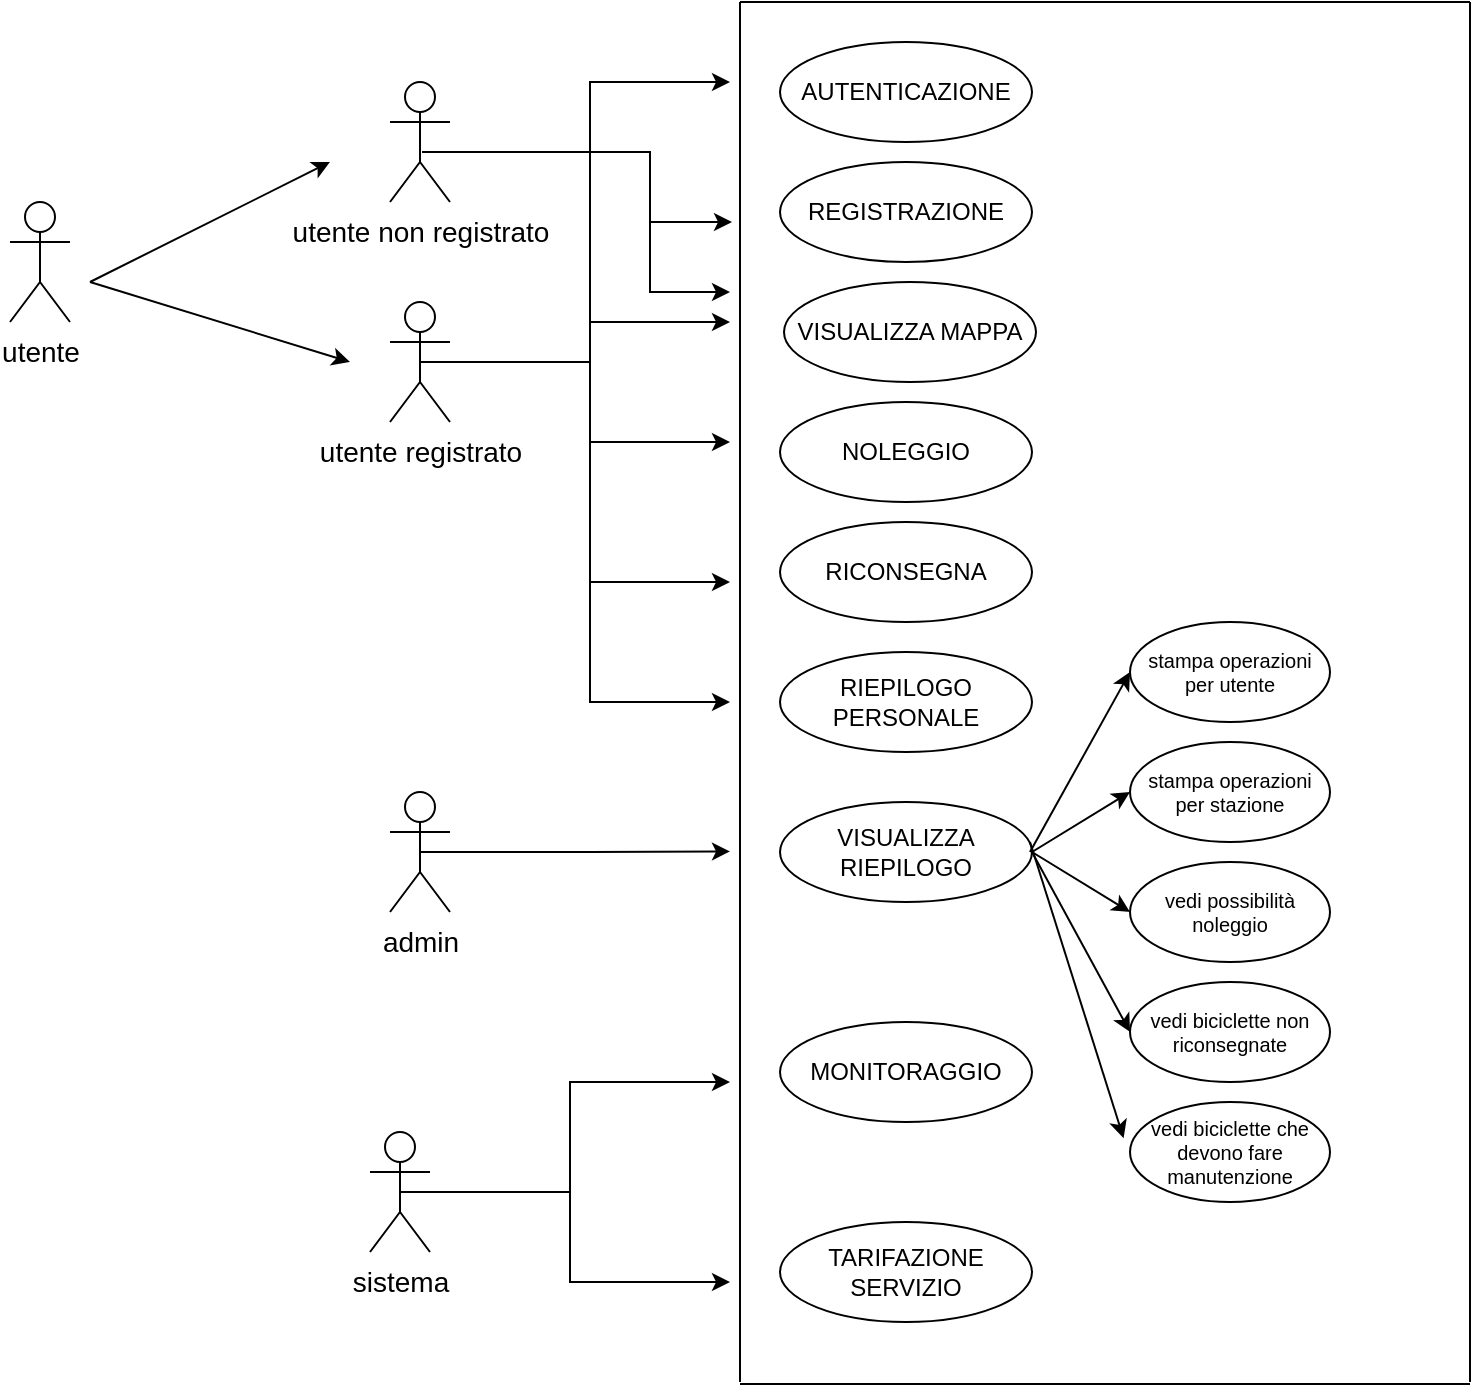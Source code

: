 <mxfile version="24.3.0" type="device">
  <diagram name="Pagina-1" id="fZA9toT7rVKZVuJQwFUo">
    <mxGraphModel dx="955" dy="513" grid="1" gridSize="10" guides="1" tooltips="1" connect="1" arrows="1" fold="1" page="1" pageScale="1" pageWidth="827" pageHeight="1169" math="0" shadow="0">
      <root>
        <mxCell id="0" />
        <mxCell id="1" parent="0" />
        <mxCell id="IZvqJ5S1rM5zuDVxVFnE-1" value="utente registrato" style="shape=umlActor;verticalLabelPosition=bottom;verticalAlign=top;html=1;outlineConnect=0;fontSize=14;" parent="1" vertex="1">
          <mxGeometry x="260" y="190" width="30" height="60" as="geometry" />
        </mxCell>
        <mxCell id="IZvqJ5S1rM5zuDVxVFnE-3" value="&lt;span style=&quot;font-size: 14px;&quot;&gt;utente non registrato&lt;/span&gt;" style="shape=umlActor;verticalLabelPosition=bottom;verticalAlign=top;html=1;outlineConnect=0;" parent="1" vertex="1">
          <mxGeometry x="260" y="80" width="30" height="60" as="geometry" />
        </mxCell>
        <mxCell id="IZvqJ5S1rM5zuDVxVFnE-9" value="AUTENTICAZIONE" style="ellipse;whiteSpace=wrap;html=1;" parent="1" vertex="1">
          <mxGeometry x="455" y="60" width="126" height="50" as="geometry" />
        </mxCell>
        <mxCell id="IZvqJ5S1rM5zuDVxVFnE-10" value="REGISTRAZIONE" style="ellipse;whiteSpace=wrap;html=1;" parent="1" vertex="1">
          <mxGeometry x="455" y="120" width="126" height="50" as="geometry" />
        </mxCell>
        <mxCell id="IZvqJ5S1rM5zuDVxVFnE-11" value="RIEPILOGO PERSONALE" style="ellipse;whiteSpace=wrap;html=1;" parent="1" vertex="1">
          <mxGeometry x="455" y="365" width="126" height="50" as="geometry" />
        </mxCell>
        <mxCell id="IZvqJ5S1rM5zuDVxVFnE-12" value="NOLEGGIO" style="ellipse;whiteSpace=wrap;html=1;" parent="1" vertex="1">
          <mxGeometry x="455" y="240" width="126" height="50" as="geometry" />
        </mxCell>
        <mxCell id="IZvqJ5S1rM5zuDVxVFnE-13" value="RICONSEGNA" style="ellipse;whiteSpace=wrap;html=1;" parent="1" vertex="1">
          <mxGeometry x="455" y="300" width="126" height="50" as="geometry" />
        </mxCell>
        <mxCell id="IZvqJ5S1rM5zuDVxVFnE-16" value="VISUALIZZA MAPPA" style="ellipse;whiteSpace=wrap;html=1;" parent="1" vertex="1">
          <mxGeometry x="457" y="180" width="126" height="50" as="geometry" />
        </mxCell>
        <mxCell id="IZvqJ5S1rM5zuDVxVFnE-17" value="" style="endArrow=none;html=1;rounded=0;" parent="1" edge="1">
          <mxGeometry width="50" height="50" relative="1" as="geometry">
            <mxPoint x="435" y="730" as="sourcePoint" />
            <mxPoint x="435" y="40" as="targetPoint" />
          </mxGeometry>
        </mxCell>
        <mxCell id="IZvqJ5S1rM5zuDVxVFnE-18" value="" style="endArrow=none;html=1;rounded=0;" parent="1" edge="1">
          <mxGeometry width="50" height="50" relative="1" as="geometry">
            <mxPoint x="800" y="730" as="sourcePoint" />
            <mxPoint x="800" y="40" as="targetPoint" />
            <Array as="points">
              <mxPoint x="800" y="280" />
            </Array>
          </mxGeometry>
        </mxCell>
        <mxCell id="IZvqJ5S1rM5zuDVxVFnE-19" value="" style="endArrow=none;html=1;rounded=0;" parent="1" edge="1">
          <mxGeometry width="50" height="50" relative="1" as="geometry">
            <mxPoint x="800" y="731" as="sourcePoint" />
            <mxPoint x="435" y="731" as="targetPoint" />
            <Array as="points">
              <mxPoint x="625" y="731" />
            </Array>
          </mxGeometry>
        </mxCell>
        <mxCell id="IZvqJ5S1rM5zuDVxVFnE-20" value="" style="endArrow=none;html=1;rounded=0;" parent="1" edge="1">
          <mxGeometry width="50" height="50" relative="1" as="geometry">
            <mxPoint x="800" y="40" as="sourcePoint" />
            <mxPoint x="435" y="40" as="targetPoint" />
          </mxGeometry>
        </mxCell>
        <mxCell id="IZvqJ5S1rM5zuDVxVFnE-31" value="" style="endArrow=classic;html=1;rounded=0;exitX=0.5;exitY=0.5;exitDx=0;exitDy=0;exitPerimeter=0;" parent="1" edge="1" source="IZvqJ5S1rM5zuDVxVFnE-1">
          <mxGeometry width="50" height="50" relative="1" as="geometry">
            <mxPoint x="275" y="170" as="sourcePoint" />
            <mxPoint x="430" y="200" as="targetPoint" />
            <Array as="points">
              <mxPoint x="360" y="220" />
              <mxPoint x="360" y="200" />
            </Array>
          </mxGeometry>
        </mxCell>
        <mxCell id="IZvqJ5S1rM5zuDVxVFnE-32" value="" style="endArrow=classic;html=1;rounded=0;" parent="1" source="IZvqJ5S1rM5zuDVxVFnE-1" edge="1">
          <mxGeometry width="50" height="50" relative="1" as="geometry">
            <mxPoint x="260" y="70" as="sourcePoint" />
            <mxPoint x="430" y="80" as="targetPoint" />
            <Array as="points">
              <mxPoint x="360" y="220" />
              <mxPoint x="360" y="80" />
              <mxPoint x="390" y="80" />
            </Array>
          </mxGeometry>
        </mxCell>
        <mxCell id="IZvqJ5S1rM5zuDVxVFnE-33" value="" style="endArrow=classic;html=1;rounded=0;" parent="1" source="IZvqJ5S1rM5zuDVxVFnE-1" edge="1">
          <mxGeometry width="50" height="50" relative="1" as="geometry">
            <mxPoint x="290" y="350" as="sourcePoint" />
            <mxPoint x="430" y="260" as="targetPoint" />
            <Array as="points">
              <mxPoint x="360" y="220" />
              <mxPoint x="360" y="260" />
              <mxPoint x="390" y="260" />
            </Array>
          </mxGeometry>
        </mxCell>
        <mxCell id="IZvqJ5S1rM5zuDVxVFnE-34" value="" style="endArrow=classic;html=1;rounded=0;exitX=0.5;exitY=0.5;exitDx=0;exitDy=0;exitPerimeter=0;" parent="1" source="IZvqJ5S1rM5zuDVxVFnE-1" edge="1">
          <mxGeometry width="50" height="50" relative="1" as="geometry">
            <mxPoint x="300" y="180" as="sourcePoint" />
            <mxPoint x="430" y="330" as="targetPoint" />
            <Array as="points">
              <mxPoint x="360" y="220" />
              <mxPoint x="360" y="270" />
              <mxPoint x="360" y="330" />
            </Array>
          </mxGeometry>
        </mxCell>
        <mxCell id="IZvqJ5S1rM5zuDVxVFnE-36" value="&lt;span style=&quot;font-size: 14px;&quot;&gt;sistema&lt;/span&gt;" style="shape=umlActor;verticalLabelPosition=bottom;verticalAlign=top;html=1;outlineConnect=0;" parent="1" vertex="1">
          <mxGeometry x="250" y="605" width="30" height="60" as="geometry" />
        </mxCell>
        <mxCell id="IZvqJ5S1rM5zuDVxVFnE-38" value="" style="endArrow=classic;html=1;rounded=0;exitX=0.5;exitY=0.5;exitDx=0;exitDy=0;exitPerimeter=0;" parent="1" source="IZvqJ5S1rM5zuDVxVFnE-36" edge="1">
          <mxGeometry width="50" height="50" relative="1" as="geometry">
            <mxPoint x="540" y="350" as="sourcePoint" />
            <mxPoint x="430" y="580" as="targetPoint" />
            <Array as="points">
              <mxPoint x="350" y="635" />
              <mxPoint x="350" y="580" />
            </Array>
          </mxGeometry>
        </mxCell>
        <mxCell id="CK-f7_jl54tUr_vwuOst-3" value="&lt;span style=&quot;font-size: 14px;&quot;&gt;utente&lt;/span&gt;" style="shape=umlActor;verticalLabelPosition=bottom;verticalAlign=top;html=1;outlineConnect=0;" vertex="1" parent="1">
          <mxGeometry x="70" y="140" width="30" height="60" as="geometry" />
        </mxCell>
        <mxCell id="CK-f7_jl54tUr_vwuOst-8" value="" style="endArrow=classic;html=1;rounded=0;exitX=0.5;exitY=0.5;exitDx=0;exitDy=0;exitPerimeter=0;" edge="1" parent="1">
          <mxGeometry width="50" height="50" relative="1" as="geometry">
            <mxPoint x="276" y="115" as="sourcePoint" />
            <mxPoint x="431" y="150" as="targetPoint" />
            <Array as="points">
              <mxPoint x="390" y="115" />
              <mxPoint x="390" y="150" />
            </Array>
          </mxGeometry>
        </mxCell>
        <mxCell id="CK-f7_jl54tUr_vwuOst-9" value="" style="endArrow=classic;html=1;rounded=0;" edge="1" parent="1">
          <mxGeometry width="50" height="50" relative="1" as="geometry">
            <mxPoint x="290" y="115" as="sourcePoint" />
            <mxPoint x="430" y="185" as="targetPoint" />
            <Array as="points">
              <mxPoint x="390" y="115" />
              <mxPoint x="390" y="185" />
            </Array>
          </mxGeometry>
        </mxCell>
        <mxCell id="CK-f7_jl54tUr_vwuOst-10" value="" style="endArrow=classic;html=1;rounded=0;" edge="1" parent="1">
          <mxGeometry width="50" height="50" relative="1" as="geometry">
            <mxPoint x="110" y="180" as="sourcePoint" />
            <mxPoint x="230" y="120" as="targetPoint" />
          </mxGeometry>
        </mxCell>
        <mxCell id="CK-f7_jl54tUr_vwuOst-11" value="" style="endArrow=classic;html=1;rounded=0;" edge="1" parent="1">
          <mxGeometry width="50" height="50" relative="1" as="geometry">
            <mxPoint x="110" y="180" as="sourcePoint" />
            <mxPoint x="240" y="220" as="targetPoint" />
          </mxGeometry>
        </mxCell>
        <mxCell id="CK-f7_jl54tUr_vwuOst-31" style="edgeStyle=orthogonalEdgeStyle;rounded=0;orthogonalLoop=1;jettySize=auto;html=1;exitX=0.5;exitY=0.5;exitDx=0;exitDy=0;exitPerimeter=0;" edge="1" parent="1" source="CK-f7_jl54tUr_vwuOst-12">
          <mxGeometry relative="1" as="geometry">
            <mxPoint x="430" y="464.727" as="targetPoint" />
          </mxGeometry>
        </mxCell>
        <mxCell id="CK-f7_jl54tUr_vwuOst-12" value="&lt;span style=&quot;font-size: 14px;&quot;&gt;admin&lt;/span&gt;&lt;div&gt;&lt;span style=&quot;font-size: 14px;&quot;&gt;&lt;br&gt;&lt;/span&gt;&lt;/div&gt;" style="shape=umlActor;verticalLabelPosition=bottom;verticalAlign=top;html=1;outlineConnect=0;" vertex="1" parent="1">
          <mxGeometry x="260" y="435" width="30" height="60" as="geometry" />
        </mxCell>
        <mxCell id="CK-f7_jl54tUr_vwuOst-13" value="MONITORAGGIO" style="ellipse;whiteSpace=wrap;html=1;" vertex="1" parent="1">
          <mxGeometry x="455" y="550" width="126" height="50" as="geometry" />
        </mxCell>
        <mxCell id="CK-f7_jl54tUr_vwuOst-14" value="VISUALIZZA RIEPILOGO" style="ellipse;whiteSpace=wrap;html=1;" vertex="1" parent="1">
          <mxGeometry x="455" y="440" width="126" height="50" as="geometry" />
        </mxCell>
        <mxCell id="CK-f7_jl54tUr_vwuOst-16" value="stampa operazioni per utente" style="ellipse;whiteSpace=wrap;html=1;fontSize=10;" vertex="1" parent="1">
          <mxGeometry x="630" y="350" width="100" height="50" as="geometry" />
        </mxCell>
        <mxCell id="CK-f7_jl54tUr_vwuOst-18" value="stampa operazioni per stazione&lt;span style=&quot;color: rgba(0, 0, 0, 0); font-family: monospace; font-size: 0px; text-align: start; text-wrap: nowrap;&quot;&gt;%3CmxGraphModel%3E%3Croot%3E%3CmxCell%20id%3D%220%22%2F%3E%3CmxCell%20id%3D%221%22%20parent%3D%220%22%2F%3E%3CmxCell%20id%3D%222%22%20value%3D%22VISUALIZZA%20RIEPILOGO%22%20style%3D%22ellipse%3BwhiteSpace%3Dwrap%3Bhtml%3D1%3BfontSize%3D10%3B%22%20vertex%3D%221%22%20parent%3D%221%22%3E%3CmxGeometry%20x%3D%22630%22%20y%3D%22430%22%20width%3D%22100%22%20height%3D%2250%22%20as%3D%22geometry%22%2F%3E%3C%2FmxCell%3E%3C%2Froot%3E%3C%2FmxGraphModel%3E&lt;/span&gt;" style="ellipse;whiteSpace=wrap;html=1;fontSize=10;" vertex="1" parent="1">
          <mxGeometry x="630" y="410" width="100" height="50" as="geometry" />
        </mxCell>
        <mxCell id="CK-f7_jl54tUr_vwuOst-19" value="vedi possibilità noleggio" style="ellipse;whiteSpace=wrap;html=1;fontSize=10;" vertex="1" parent="1">
          <mxGeometry x="630" y="470" width="100" height="50" as="geometry" />
        </mxCell>
        <mxCell id="CK-f7_jl54tUr_vwuOst-20" value="vedi biciclette non riconsegnate" style="ellipse;whiteSpace=wrap;html=1;fontSize=10;" vertex="1" parent="1">
          <mxGeometry x="630" y="530" width="100" height="50" as="geometry" />
        </mxCell>
        <mxCell id="CK-f7_jl54tUr_vwuOst-22" value="" style="endArrow=classic;html=1;rounded=0;entryX=0;entryY=0.5;entryDx=0;entryDy=0;" edge="1" parent="1" target="CK-f7_jl54tUr_vwuOst-16">
          <mxGeometry width="50" height="50" relative="1" as="geometry">
            <mxPoint x="580" y="465" as="sourcePoint" />
            <mxPoint x="633" y="415" as="targetPoint" />
          </mxGeometry>
        </mxCell>
        <mxCell id="CK-f7_jl54tUr_vwuOst-23" value="" style="endArrow=classic;html=1;rounded=0;entryX=0;entryY=0.5;entryDx=0;entryDy=0;exitX=1;exitY=0.5;exitDx=0;exitDy=0;" edge="1" parent="1" source="CK-f7_jl54tUr_vwuOst-14" target="CK-f7_jl54tUr_vwuOst-18">
          <mxGeometry width="50" height="50" relative="1" as="geometry">
            <mxPoint x="590" y="475" as="sourcePoint" />
            <mxPoint x="640" y="385" as="targetPoint" />
          </mxGeometry>
        </mxCell>
        <mxCell id="CK-f7_jl54tUr_vwuOst-24" value="" style="endArrow=classic;html=1;rounded=0;entryX=0;entryY=0.5;entryDx=0;entryDy=0;exitX=1;exitY=0.5;exitDx=0;exitDy=0;" edge="1" parent="1" source="CK-f7_jl54tUr_vwuOst-14" target="CK-f7_jl54tUr_vwuOst-19">
          <mxGeometry width="50" height="50" relative="1" as="geometry">
            <mxPoint x="591" y="475" as="sourcePoint" />
            <mxPoint x="640" y="445" as="targetPoint" />
          </mxGeometry>
        </mxCell>
        <mxCell id="CK-f7_jl54tUr_vwuOst-25" value="" style="endArrow=classic;html=1;rounded=0;entryX=0;entryY=0.5;entryDx=0;entryDy=0;exitX=1;exitY=0.5;exitDx=0;exitDy=0;" edge="1" parent="1" source="CK-f7_jl54tUr_vwuOst-14" target="CK-f7_jl54tUr_vwuOst-20">
          <mxGeometry width="50" height="50" relative="1" as="geometry">
            <mxPoint x="591" y="475" as="sourcePoint" />
            <mxPoint x="640" y="505" as="targetPoint" />
          </mxGeometry>
        </mxCell>
        <mxCell id="CK-f7_jl54tUr_vwuOst-26" value="vedi biciclette che devono fare manutenzione" style="ellipse;whiteSpace=wrap;html=1;fontSize=10;" vertex="1" parent="1">
          <mxGeometry x="630" y="590" width="100" height="50" as="geometry" />
        </mxCell>
        <mxCell id="CK-f7_jl54tUr_vwuOst-27" value="" style="endArrow=classic;html=1;rounded=0;entryX=-0.032;entryY=0.362;entryDx=0;entryDy=0;entryPerimeter=0;" edge="1" parent="1" target="CK-f7_jl54tUr_vwuOst-26">
          <mxGeometry width="50" height="50" relative="1" as="geometry">
            <mxPoint x="580" y="460" as="sourcePoint" />
            <mxPoint x="630" y="575" as="targetPoint" />
          </mxGeometry>
        </mxCell>
        <mxCell id="CK-f7_jl54tUr_vwuOst-28" value="" style="endArrow=classic;html=1;rounded=0;exitX=0.5;exitY=0.5;exitDx=0;exitDy=0;exitPerimeter=0;" edge="1" parent="1" source="IZvqJ5S1rM5zuDVxVFnE-1">
          <mxGeometry width="50" height="50" relative="1" as="geometry">
            <mxPoint x="285" y="230" as="sourcePoint" />
            <mxPoint x="430" y="390" as="targetPoint" />
            <Array as="points">
              <mxPoint x="360" y="220" />
              <mxPoint x="360" y="280" />
              <mxPoint x="360" y="390" />
            </Array>
          </mxGeometry>
        </mxCell>
        <mxCell id="CK-f7_jl54tUr_vwuOst-29" value="TARIFAZIONE SERVIZIO" style="ellipse;whiteSpace=wrap;html=1;" vertex="1" parent="1">
          <mxGeometry x="455" y="650" width="126" height="50" as="geometry" />
        </mxCell>
        <mxCell id="CK-f7_jl54tUr_vwuOst-30" value="" style="endArrow=classic;html=1;rounded=0;exitX=0.5;exitY=0.5;exitDx=0;exitDy=0;exitPerimeter=0;" edge="1" parent="1" source="IZvqJ5S1rM5zuDVxVFnE-36">
          <mxGeometry width="50" height="50" relative="1" as="geometry">
            <mxPoint x="275" y="645" as="sourcePoint" />
            <mxPoint x="430" y="680" as="targetPoint" />
            <Array as="points">
              <mxPoint x="350" y="635" />
              <mxPoint x="350" y="680" />
            </Array>
          </mxGeometry>
        </mxCell>
      </root>
    </mxGraphModel>
  </diagram>
</mxfile>
